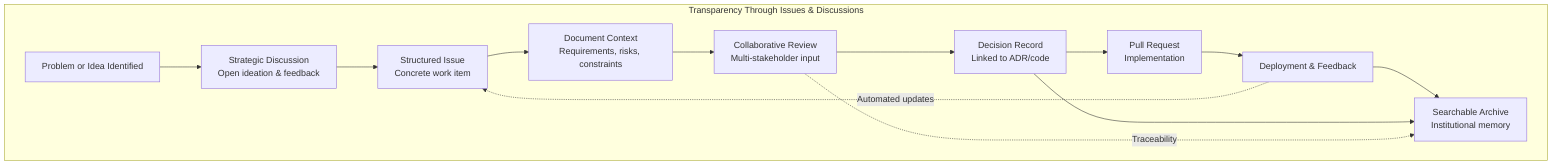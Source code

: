 %% Transparency workflow showing how issues and discussions enable transparent decision-making
graph TB
    subgraph "Transparency Through Issues & Discussions"
        Problem[Problem or Idea Identified]:::kv-primary
        Discussion[Strategic Discussion<br/>Open ideation & feedback]:::kv-highlight
        Issue[Structured Issue<br/>Concrete work item]:::kv-accent
        Context[Document Context<br/>Requirements, risks, constraints]:::kv-highlight
        Review[Collaborative Review<br/>Multi-stakeholder input]:::kv-accent
        Decision[Decision Record<br/>Linked to ADR/code]:::kv-pattern
        PR[Pull Request<br/>Implementation]:::kv-accent
        Deployment[Deployment & Feedback]:::kv-primary
        Archive[Searchable Archive<br/>Institutional memory]:::kv-muted
    end

    Problem --> Discussion
    Discussion --> Issue
    Issue --> Context
    Context --> Review
    Review --> Decision
    Decision --> PR
    PR --> Deployment
    Deployment --> Archive
    Decision --> Archive
    
    %% Cross-references
    Review -.->|Traceability| Archive
    Deployment -.->|Automated updates| Issue